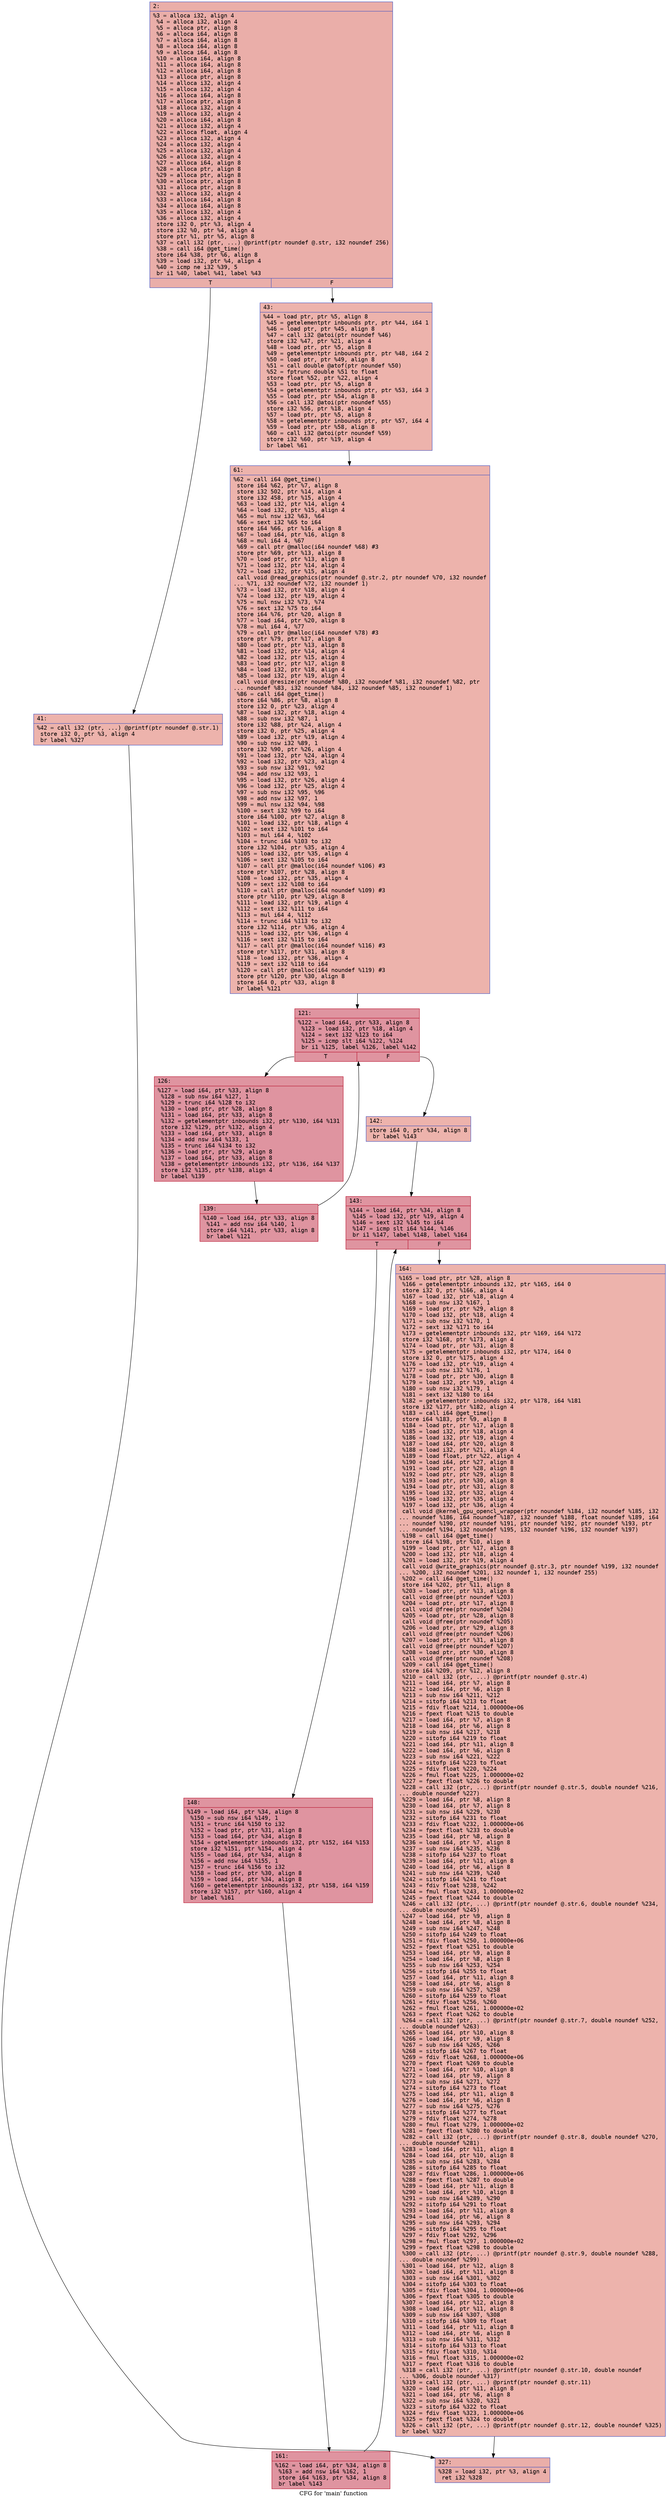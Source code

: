 digraph "CFG for 'main' function" {
	label="CFG for 'main' function";

	Node0x600003901fe0 [shape=record,color="#3d50c3ff", style=filled, fillcolor="#d0473d70" fontname="Courier",label="{2:\l|  %3 = alloca i32, align 4\l  %4 = alloca i32, align 4\l  %5 = alloca ptr, align 8\l  %6 = alloca i64, align 8\l  %7 = alloca i64, align 8\l  %8 = alloca i64, align 8\l  %9 = alloca i64, align 8\l  %10 = alloca i64, align 8\l  %11 = alloca i64, align 8\l  %12 = alloca i64, align 8\l  %13 = alloca ptr, align 8\l  %14 = alloca i32, align 4\l  %15 = alloca i32, align 4\l  %16 = alloca i64, align 8\l  %17 = alloca ptr, align 8\l  %18 = alloca i32, align 4\l  %19 = alloca i32, align 4\l  %20 = alloca i64, align 8\l  %21 = alloca i32, align 4\l  %22 = alloca float, align 4\l  %23 = alloca i32, align 4\l  %24 = alloca i32, align 4\l  %25 = alloca i32, align 4\l  %26 = alloca i32, align 4\l  %27 = alloca i64, align 8\l  %28 = alloca ptr, align 8\l  %29 = alloca ptr, align 8\l  %30 = alloca ptr, align 8\l  %31 = alloca ptr, align 8\l  %32 = alloca i32, align 4\l  %33 = alloca i64, align 8\l  %34 = alloca i64, align 8\l  %35 = alloca i32, align 4\l  %36 = alloca i32, align 4\l  store i32 0, ptr %3, align 4\l  store i32 %0, ptr %4, align 4\l  store ptr %1, ptr %5, align 8\l  %37 = call i32 (ptr, ...) @printf(ptr noundef @.str, i32 noundef 256)\l  %38 = call i64 @get_time()\l  store i64 %38, ptr %6, align 8\l  %39 = load i32, ptr %4, align 4\l  %40 = icmp ne i32 %39, 5\l  br i1 %40, label %41, label %43\l|{<s0>T|<s1>F}}"];
	Node0x600003901fe0:s0 -> Node0x600003902030[tooltip="2 -> 41\nProbability 50.00%" ];
	Node0x600003901fe0:s1 -> Node0x600003902080[tooltip="2 -> 43\nProbability 50.00%" ];
	Node0x600003902030 [shape=record,color="#3d50c3ff", style=filled, fillcolor="#d6524470" fontname="Courier",label="{41:\l|  %42 = call i32 (ptr, ...) @printf(ptr noundef @.str.1)\l  store i32 0, ptr %3, align 4\l  br label %327\l}"];
	Node0x600003902030 -> Node0x6000039023a0[tooltip="41 -> 327\nProbability 100.00%" ];
	Node0x600003902080 [shape=record,color="#3d50c3ff", style=filled, fillcolor="#d6524470" fontname="Courier",label="{43:\l|  %44 = load ptr, ptr %5, align 8\l  %45 = getelementptr inbounds ptr, ptr %44, i64 1\l  %46 = load ptr, ptr %45, align 8\l  %47 = call i32 @atoi(ptr noundef %46)\l  store i32 %47, ptr %21, align 4\l  %48 = load ptr, ptr %5, align 8\l  %49 = getelementptr inbounds ptr, ptr %48, i64 2\l  %50 = load ptr, ptr %49, align 8\l  %51 = call double @atof(ptr noundef %50)\l  %52 = fptrunc double %51 to float\l  store float %52, ptr %22, align 4\l  %53 = load ptr, ptr %5, align 8\l  %54 = getelementptr inbounds ptr, ptr %53, i64 3\l  %55 = load ptr, ptr %54, align 8\l  %56 = call i32 @atoi(ptr noundef %55)\l  store i32 %56, ptr %18, align 4\l  %57 = load ptr, ptr %5, align 8\l  %58 = getelementptr inbounds ptr, ptr %57, i64 4\l  %59 = load ptr, ptr %58, align 8\l  %60 = call i32 @atoi(ptr noundef %59)\l  store i32 %60, ptr %19, align 4\l  br label %61\l}"];
	Node0x600003902080 -> Node0x6000039020d0[tooltip="43 -> 61\nProbability 100.00%" ];
	Node0x6000039020d0 [shape=record,color="#3d50c3ff", style=filled, fillcolor="#d6524470" fontname="Courier",label="{61:\l|  %62 = call i64 @get_time()\l  store i64 %62, ptr %7, align 8\l  store i32 502, ptr %14, align 4\l  store i32 458, ptr %15, align 4\l  %63 = load i32, ptr %14, align 4\l  %64 = load i32, ptr %15, align 4\l  %65 = mul nsw i32 %63, %64\l  %66 = sext i32 %65 to i64\l  store i64 %66, ptr %16, align 8\l  %67 = load i64, ptr %16, align 8\l  %68 = mul i64 4, %67\l  %69 = call ptr @malloc(i64 noundef %68) #3\l  store ptr %69, ptr %13, align 8\l  %70 = load ptr, ptr %13, align 8\l  %71 = load i32, ptr %14, align 4\l  %72 = load i32, ptr %15, align 4\l  call void @read_graphics(ptr noundef @.str.2, ptr noundef %70, i32 noundef\l... %71, i32 noundef %72, i32 noundef 1)\l  %73 = load i32, ptr %18, align 4\l  %74 = load i32, ptr %19, align 4\l  %75 = mul nsw i32 %73, %74\l  %76 = sext i32 %75 to i64\l  store i64 %76, ptr %20, align 8\l  %77 = load i64, ptr %20, align 8\l  %78 = mul i64 4, %77\l  %79 = call ptr @malloc(i64 noundef %78) #3\l  store ptr %79, ptr %17, align 8\l  %80 = load ptr, ptr %13, align 8\l  %81 = load i32, ptr %14, align 4\l  %82 = load i32, ptr %15, align 4\l  %83 = load ptr, ptr %17, align 8\l  %84 = load i32, ptr %18, align 4\l  %85 = load i32, ptr %19, align 4\l  call void @resize(ptr noundef %80, i32 noundef %81, i32 noundef %82, ptr\l... noundef %83, i32 noundef %84, i32 noundef %85, i32 noundef 1)\l  %86 = call i64 @get_time()\l  store i64 %86, ptr %8, align 8\l  store i32 0, ptr %23, align 4\l  %87 = load i32, ptr %18, align 4\l  %88 = sub nsw i32 %87, 1\l  store i32 %88, ptr %24, align 4\l  store i32 0, ptr %25, align 4\l  %89 = load i32, ptr %19, align 4\l  %90 = sub nsw i32 %89, 1\l  store i32 %90, ptr %26, align 4\l  %91 = load i32, ptr %24, align 4\l  %92 = load i32, ptr %23, align 4\l  %93 = sub nsw i32 %91, %92\l  %94 = add nsw i32 %93, 1\l  %95 = load i32, ptr %26, align 4\l  %96 = load i32, ptr %25, align 4\l  %97 = sub nsw i32 %95, %96\l  %98 = add nsw i32 %97, 1\l  %99 = mul nsw i32 %94, %98\l  %100 = sext i32 %99 to i64\l  store i64 %100, ptr %27, align 8\l  %101 = load i32, ptr %18, align 4\l  %102 = sext i32 %101 to i64\l  %103 = mul i64 4, %102\l  %104 = trunc i64 %103 to i32\l  store i32 %104, ptr %35, align 4\l  %105 = load i32, ptr %35, align 4\l  %106 = sext i32 %105 to i64\l  %107 = call ptr @malloc(i64 noundef %106) #3\l  store ptr %107, ptr %28, align 8\l  %108 = load i32, ptr %35, align 4\l  %109 = sext i32 %108 to i64\l  %110 = call ptr @malloc(i64 noundef %109) #3\l  store ptr %110, ptr %29, align 8\l  %111 = load i32, ptr %19, align 4\l  %112 = sext i32 %111 to i64\l  %113 = mul i64 4, %112\l  %114 = trunc i64 %113 to i32\l  store i32 %114, ptr %36, align 4\l  %115 = load i32, ptr %36, align 4\l  %116 = sext i32 %115 to i64\l  %117 = call ptr @malloc(i64 noundef %116) #3\l  store ptr %117, ptr %31, align 8\l  %118 = load i32, ptr %36, align 4\l  %119 = sext i32 %118 to i64\l  %120 = call ptr @malloc(i64 noundef %119) #3\l  store ptr %120, ptr %30, align 8\l  store i64 0, ptr %33, align 8\l  br label %121\l}"];
	Node0x6000039020d0 -> Node0x600003902120[tooltip="61 -> 121\nProbability 100.00%" ];
	Node0x600003902120 [shape=record,color="#b70d28ff", style=filled, fillcolor="#b70d2870" fontname="Courier",label="{121:\l|  %122 = load i64, ptr %33, align 8\l  %123 = load i32, ptr %18, align 4\l  %124 = sext i32 %123 to i64\l  %125 = icmp slt i64 %122, %124\l  br i1 %125, label %126, label %142\l|{<s0>T|<s1>F}}"];
	Node0x600003902120:s0 -> Node0x600003902170[tooltip="121 -> 126\nProbability 96.88%" ];
	Node0x600003902120:s1 -> Node0x600003902210[tooltip="121 -> 142\nProbability 3.12%" ];
	Node0x600003902170 [shape=record,color="#b70d28ff", style=filled, fillcolor="#b70d2870" fontname="Courier",label="{126:\l|  %127 = load i64, ptr %33, align 8\l  %128 = sub nsw i64 %127, 1\l  %129 = trunc i64 %128 to i32\l  %130 = load ptr, ptr %28, align 8\l  %131 = load i64, ptr %33, align 8\l  %132 = getelementptr inbounds i32, ptr %130, i64 %131\l  store i32 %129, ptr %132, align 4\l  %133 = load i64, ptr %33, align 8\l  %134 = add nsw i64 %133, 1\l  %135 = trunc i64 %134 to i32\l  %136 = load ptr, ptr %29, align 8\l  %137 = load i64, ptr %33, align 8\l  %138 = getelementptr inbounds i32, ptr %136, i64 %137\l  store i32 %135, ptr %138, align 4\l  br label %139\l}"];
	Node0x600003902170 -> Node0x6000039021c0[tooltip="126 -> 139\nProbability 100.00%" ];
	Node0x6000039021c0 [shape=record,color="#b70d28ff", style=filled, fillcolor="#b70d2870" fontname="Courier",label="{139:\l|  %140 = load i64, ptr %33, align 8\l  %141 = add nsw i64 %140, 1\l  store i64 %141, ptr %33, align 8\l  br label %121\l}"];
	Node0x6000039021c0 -> Node0x600003902120[tooltip="139 -> 121\nProbability 100.00%" ];
	Node0x600003902210 [shape=record,color="#3d50c3ff", style=filled, fillcolor="#d6524470" fontname="Courier",label="{142:\l|  store i64 0, ptr %34, align 8\l  br label %143\l}"];
	Node0x600003902210 -> Node0x600003902260[tooltip="142 -> 143\nProbability 100.00%" ];
	Node0x600003902260 [shape=record,color="#b70d28ff", style=filled, fillcolor="#b70d2870" fontname="Courier",label="{143:\l|  %144 = load i64, ptr %34, align 8\l  %145 = load i32, ptr %19, align 4\l  %146 = sext i32 %145 to i64\l  %147 = icmp slt i64 %144, %146\l  br i1 %147, label %148, label %164\l|{<s0>T|<s1>F}}"];
	Node0x600003902260:s0 -> Node0x6000039022b0[tooltip="143 -> 148\nProbability 96.88%" ];
	Node0x600003902260:s1 -> Node0x600003902350[tooltip="143 -> 164\nProbability 3.12%" ];
	Node0x6000039022b0 [shape=record,color="#b70d28ff", style=filled, fillcolor="#b70d2870" fontname="Courier",label="{148:\l|  %149 = load i64, ptr %34, align 8\l  %150 = sub nsw i64 %149, 1\l  %151 = trunc i64 %150 to i32\l  %152 = load ptr, ptr %31, align 8\l  %153 = load i64, ptr %34, align 8\l  %154 = getelementptr inbounds i32, ptr %152, i64 %153\l  store i32 %151, ptr %154, align 4\l  %155 = load i64, ptr %34, align 8\l  %156 = add nsw i64 %155, 1\l  %157 = trunc i64 %156 to i32\l  %158 = load ptr, ptr %30, align 8\l  %159 = load i64, ptr %34, align 8\l  %160 = getelementptr inbounds i32, ptr %158, i64 %159\l  store i32 %157, ptr %160, align 4\l  br label %161\l}"];
	Node0x6000039022b0 -> Node0x600003902300[tooltip="148 -> 161\nProbability 100.00%" ];
	Node0x600003902300 [shape=record,color="#b70d28ff", style=filled, fillcolor="#b70d2870" fontname="Courier",label="{161:\l|  %162 = load i64, ptr %34, align 8\l  %163 = add nsw i64 %162, 1\l  store i64 %163, ptr %34, align 8\l  br label %143\l}"];
	Node0x600003902300 -> Node0x600003902260[tooltip="161 -> 143\nProbability 100.00%" ];
	Node0x600003902350 [shape=record,color="#3d50c3ff", style=filled, fillcolor="#d6524470" fontname="Courier",label="{164:\l|  %165 = load ptr, ptr %28, align 8\l  %166 = getelementptr inbounds i32, ptr %165, i64 0\l  store i32 0, ptr %166, align 4\l  %167 = load i32, ptr %18, align 4\l  %168 = sub nsw i32 %167, 1\l  %169 = load ptr, ptr %29, align 8\l  %170 = load i32, ptr %18, align 4\l  %171 = sub nsw i32 %170, 1\l  %172 = sext i32 %171 to i64\l  %173 = getelementptr inbounds i32, ptr %169, i64 %172\l  store i32 %168, ptr %173, align 4\l  %174 = load ptr, ptr %31, align 8\l  %175 = getelementptr inbounds i32, ptr %174, i64 0\l  store i32 0, ptr %175, align 4\l  %176 = load i32, ptr %19, align 4\l  %177 = sub nsw i32 %176, 1\l  %178 = load ptr, ptr %30, align 8\l  %179 = load i32, ptr %19, align 4\l  %180 = sub nsw i32 %179, 1\l  %181 = sext i32 %180 to i64\l  %182 = getelementptr inbounds i32, ptr %178, i64 %181\l  store i32 %177, ptr %182, align 4\l  %183 = call i64 @get_time()\l  store i64 %183, ptr %9, align 8\l  %184 = load ptr, ptr %17, align 8\l  %185 = load i32, ptr %18, align 4\l  %186 = load i32, ptr %19, align 4\l  %187 = load i64, ptr %20, align 8\l  %188 = load i32, ptr %21, align 4\l  %189 = load float, ptr %22, align 4\l  %190 = load i64, ptr %27, align 8\l  %191 = load ptr, ptr %28, align 8\l  %192 = load ptr, ptr %29, align 8\l  %193 = load ptr, ptr %30, align 8\l  %194 = load ptr, ptr %31, align 8\l  %195 = load i32, ptr %32, align 4\l  %196 = load i32, ptr %35, align 4\l  %197 = load i32, ptr %36, align 4\l  call void @kernel_gpu_opencl_wrapper(ptr noundef %184, i32 noundef %185, i32\l... noundef %186, i64 noundef %187, i32 noundef %188, float noundef %189, i64\l... noundef %190, ptr noundef %191, ptr noundef %192, ptr noundef %193, ptr\l... noundef %194, i32 noundef %195, i32 noundef %196, i32 noundef %197)\l  %198 = call i64 @get_time()\l  store i64 %198, ptr %10, align 8\l  %199 = load ptr, ptr %17, align 8\l  %200 = load i32, ptr %18, align 4\l  %201 = load i32, ptr %19, align 4\l  call void @write_graphics(ptr noundef @.str.3, ptr noundef %199, i32 noundef\l... %200, i32 noundef %201, i32 noundef 1, i32 noundef 255)\l  %202 = call i64 @get_time()\l  store i64 %202, ptr %11, align 8\l  %203 = load ptr, ptr %13, align 8\l  call void @free(ptr noundef %203)\l  %204 = load ptr, ptr %17, align 8\l  call void @free(ptr noundef %204)\l  %205 = load ptr, ptr %28, align 8\l  call void @free(ptr noundef %205)\l  %206 = load ptr, ptr %29, align 8\l  call void @free(ptr noundef %206)\l  %207 = load ptr, ptr %31, align 8\l  call void @free(ptr noundef %207)\l  %208 = load ptr, ptr %30, align 8\l  call void @free(ptr noundef %208)\l  %209 = call i64 @get_time()\l  store i64 %209, ptr %12, align 8\l  %210 = call i32 (ptr, ...) @printf(ptr noundef @.str.4)\l  %211 = load i64, ptr %7, align 8\l  %212 = load i64, ptr %6, align 8\l  %213 = sub nsw i64 %211, %212\l  %214 = sitofp i64 %213 to float\l  %215 = fdiv float %214, 1.000000e+06\l  %216 = fpext float %215 to double\l  %217 = load i64, ptr %7, align 8\l  %218 = load i64, ptr %6, align 8\l  %219 = sub nsw i64 %217, %218\l  %220 = sitofp i64 %219 to float\l  %221 = load i64, ptr %11, align 8\l  %222 = load i64, ptr %6, align 8\l  %223 = sub nsw i64 %221, %222\l  %224 = sitofp i64 %223 to float\l  %225 = fdiv float %220, %224\l  %226 = fmul float %225, 1.000000e+02\l  %227 = fpext float %226 to double\l  %228 = call i32 (ptr, ...) @printf(ptr noundef @.str.5, double noundef %216,\l... double noundef %227)\l  %229 = load i64, ptr %8, align 8\l  %230 = load i64, ptr %7, align 8\l  %231 = sub nsw i64 %229, %230\l  %232 = sitofp i64 %231 to float\l  %233 = fdiv float %232, 1.000000e+06\l  %234 = fpext float %233 to double\l  %235 = load i64, ptr %8, align 8\l  %236 = load i64, ptr %7, align 8\l  %237 = sub nsw i64 %235, %236\l  %238 = sitofp i64 %237 to float\l  %239 = load i64, ptr %11, align 8\l  %240 = load i64, ptr %6, align 8\l  %241 = sub nsw i64 %239, %240\l  %242 = sitofp i64 %241 to float\l  %243 = fdiv float %238, %242\l  %244 = fmul float %243, 1.000000e+02\l  %245 = fpext float %244 to double\l  %246 = call i32 (ptr, ...) @printf(ptr noundef @.str.6, double noundef %234,\l... double noundef %245)\l  %247 = load i64, ptr %9, align 8\l  %248 = load i64, ptr %8, align 8\l  %249 = sub nsw i64 %247, %248\l  %250 = sitofp i64 %249 to float\l  %251 = fdiv float %250, 1.000000e+06\l  %252 = fpext float %251 to double\l  %253 = load i64, ptr %9, align 8\l  %254 = load i64, ptr %8, align 8\l  %255 = sub nsw i64 %253, %254\l  %256 = sitofp i64 %255 to float\l  %257 = load i64, ptr %11, align 8\l  %258 = load i64, ptr %6, align 8\l  %259 = sub nsw i64 %257, %258\l  %260 = sitofp i64 %259 to float\l  %261 = fdiv float %256, %260\l  %262 = fmul float %261, 1.000000e+02\l  %263 = fpext float %262 to double\l  %264 = call i32 (ptr, ...) @printf(ptr noundef @.str.7, double noundef %252,\l... double noundef %263)\l  %265 = load i64, ptr %10, align 8\l  %266 = load i64, ptr %9, align 8\l  %267 = sub nsw i64 %265, %266\l  %268 = sitofp i64 %267 to float\l  %269 = fdiv float %268, 1.000000e+06\l  %270 = fpext float %269 to double\l  %271 = load i64, ptr %10, align 8\l  %272 = load i64, ptr %9, align 8\l  %273 = sub nsw i64 %271, %272\l  %274 = sitofp i64 %273 to float\l  %275 = load i64, ptr %11, align 8\l  %276 = load i64, ptr %6, align 8\l  %277 = sub nsw i64 %275, %276\l  %278 = sitofp i64 %277 to float\l  %279 = fdiv float %274, %278\l  %280 = fmul float %279, 1.000000e+02\l  %281 = fpext float %280 to double\l  %282 = call i32 (ptr, ...) @printf(ptr noundef @.str.8, double noundef %270,\l... double noundef %281)\l  %283 = load i64, ptr %11, align 8\l  %284 = load i64, ptr %10, align 8\l  %285 = sub nsw i64 %283, %284\l  %286 = sitofp i64 %285 to float\l  %287 = fdiv float %286, 1.000000e+06\l  %288 = fpext float %287 to double\l  %289 = load i64, ptr %11, align 8\l  %290 = load i64, ptr %10, align 8\l  %291 = sub nsw i64 %289, %290\l  %292 = sitofp i64 %291 to float\l  %293 = load i64, ptr %11, align 8\l  %294 = load i64, ptr %6, align 8\l  %295 = sub nsw i64 %293, %294\l  %296 = sitofp i64 %295 to float\l  %297 = fdiv float %292, %296\l  %298 = fmul float %297, 1.000000e+02\l  %299 = fpext float %298 to double\l  %300 = call i32 (ptr, ...) @printf(ptr noundef @.str.9, double noundef %288,\l... double noundef %299)\l  %301 = load i64, ptr %12, align 8\l  %302 = load i64, ptr %11, align 8\l  %303 = sub nsw i64 %301, %302\l  %304 = sitofp i64 %303 to float\l  %305 = fdiv float %304, 1.000000e+06\l  %306 = fpext float %305 to double\l  %307 = load i64, ptr %12, align 8\l  %308 = load i64, ptr %11, align 8\l  %309 = sub nsw i64 %307, %308\l  %310 = sitofp i64 %309 to float\l  %311 = load i64, ptr %11, align 8\l  %312 = load i64, ptr %6, align 8\l  %313 = sub nsw i64 %311, %312\l  %314 = sitofp i64 %313 to float\l  %315 = fdiv float %310, %314\l  %316 = fmul float %315, 1.000000e+02\l  %317 = fpext float %316 to double\l  %318 = call i32 (ptr, ...) @printf(ptr noundef @.str.10, double noundef\l... %306, double noundef %317)\l  %319 = call i32 (ptr, ...) @printf(ptr noundef @.str.11)\l  %320 = load i64, ptr %11, align 8\l  %321 = load i64, ptr %6, align 8\l  %322 = sub nsw i64 %320, %321\l  %323 = sitofp i64 %322 to float\l  %324 = fdiv float %323, 1.000000e+06\l  %325 = fpext float %324 to double\l  %326 = call i32 (ptr, ...) @printf(ptr noundef @.str.12, double noundef %325)\l  br label %327\l}"];
	Node0x600003902350 -> Node0x6000039023a0[tooltip="164 -> 327\nProbability 100.00%" ];
	Node0x6000039023a0 [shape=record,color="#3d50c3ff", style=filled, fillcolor="#d0473d70" fontname="Courier",label="{327:\l|  %328 = load i32, ptr %3, align 4\l  ret i32 %328\l}"];
}
